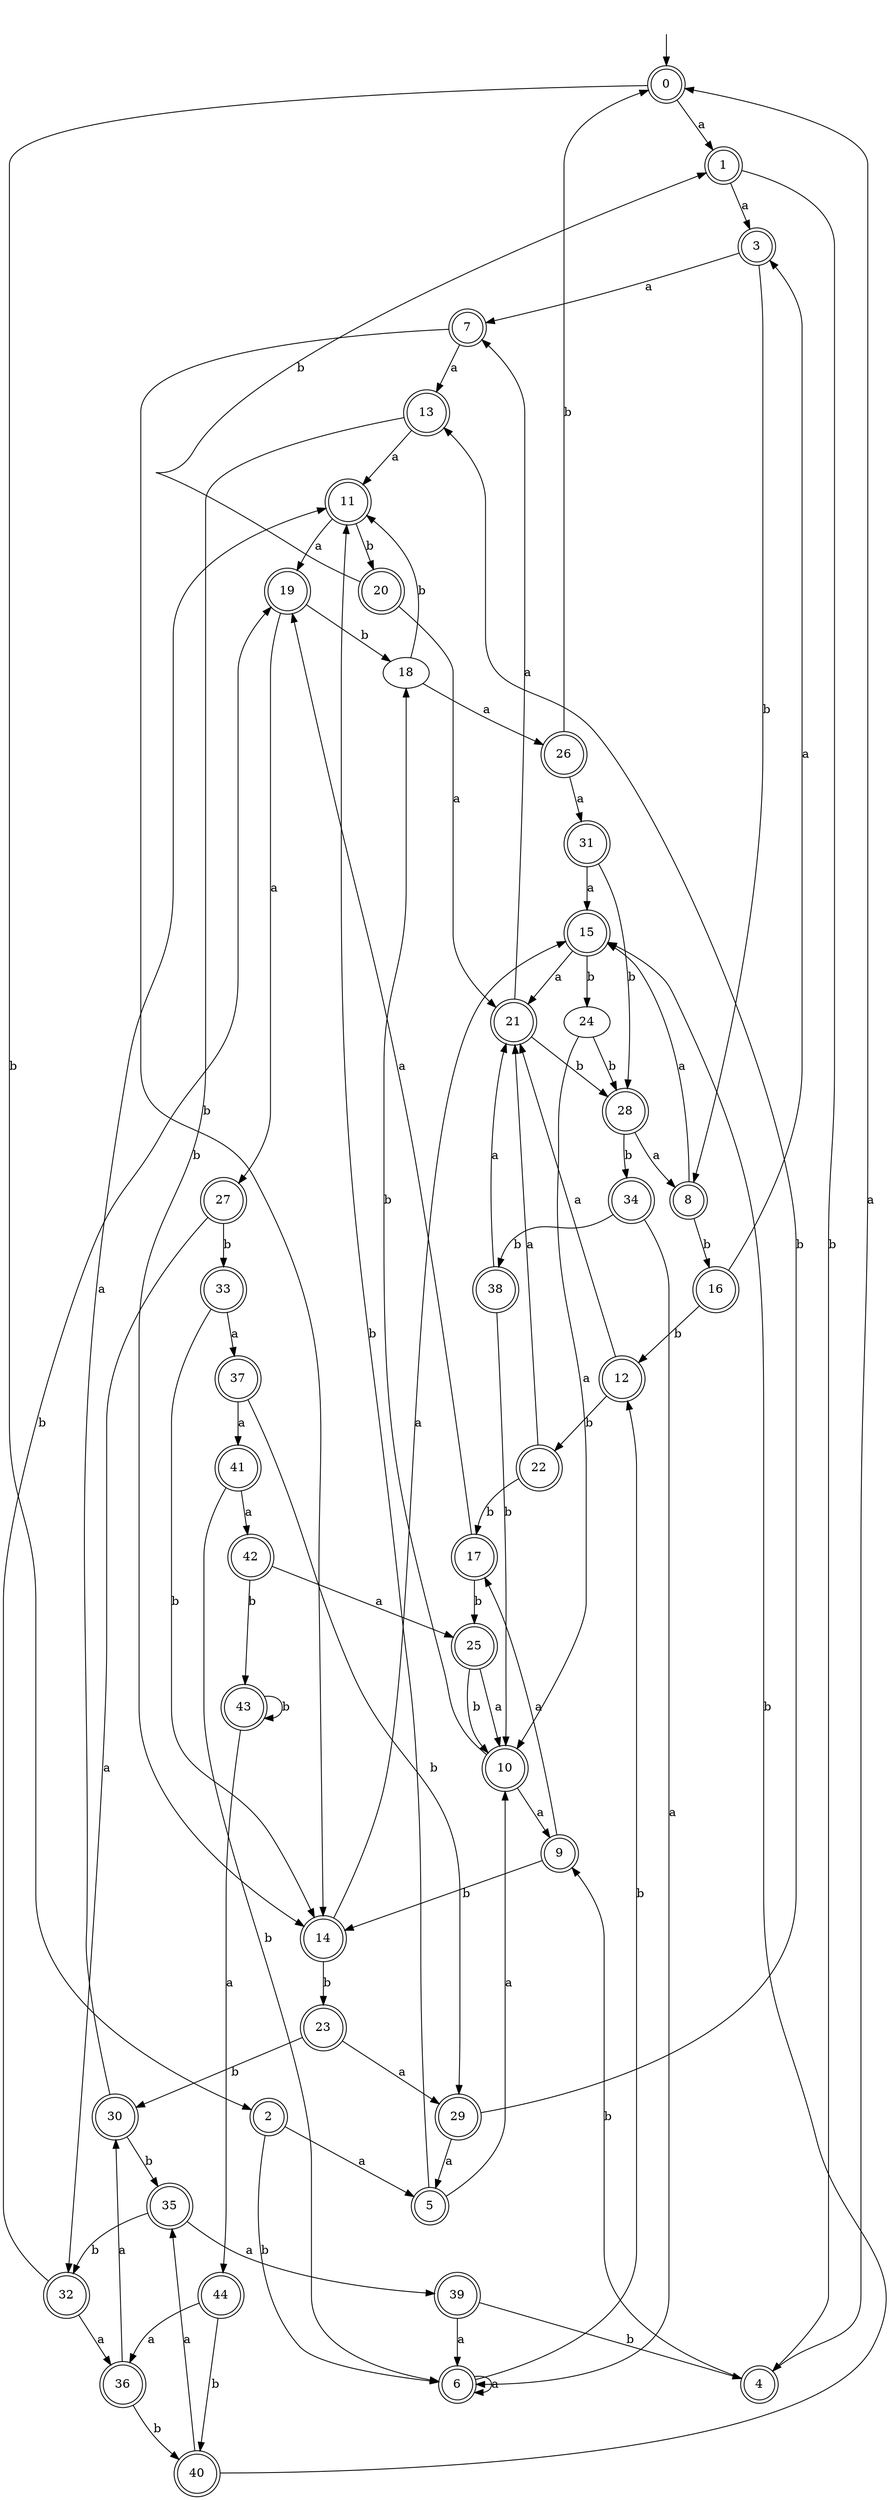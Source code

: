 digraph RandomDFA {
  __start0 [label="", shape=none];
  __start0 -> 0 [label=""];
  0 [shape=circle] [shape=doublecircle]
  0 -> 1 [label="a"]
  0 -> 2 [label="b"]
  1 [shape=doublecircle]
  1 -> 3 [label="a"]
  1 -> 4 [label="b"]
  2 [shape=doublecircle]
  2 -> 5 [label="a"]
  2 -> 6 [label="b"]
  3 [shape=doublecircle]
  3 -> 7 [label="a"]
  3 -> 8 [label="b"]
  4 [shape=doublecircle]
  4 -> 0 [label="a"]
  4 -> 9 [label="b"]
  5 [shape=doublecircle]
  5 -> 10 [label="a"]
  5 -> 11 [label="b"]
  6 [shape=doublecircle]
  6 -> 6 [label="a"]
  6 -> 12 [label="b"]
  7 [shape=doublecircle]
  7 -> 13 [label="a"]
  7 -> 14 [label="b"]
  8 [shape=doublecircle]
  8 -> 15 [label="a"]
  8 -> 16 [label="b"]
  9 [shape=doublecircle]
  9 -> 17 [label="a"]
  9 -> 14 [label="b"]
  10 [shape=doublecircle]
  10 -> 9 [label="a"]
  10 -> 18 [label="b"]
  11 [shape=doublecircle]
  11 -> 19 [label="a"]
  11 -> 20 [label="b"]
  12 [shape=doublecircle]
  12 -> 21 [label="a"]
  12 -> 22 [label="b"]
  13 [shape=doublecircle]
  13 -> 11 [label="a"]
  13 -> 14 [label="b"]
  14 [shape=doublecircle]
  14 -> 15 [label="a"]
  14 -> 23 [label="b"]
  15 [shape=doublecircle]
  15 -> 21 [label="a"]
  15 -> 24 [label="b"]
  16 [shape=doublecircle]
  16 -> 3 [label="a"]
  16 -> 12 [label="b"]
  17 [shape=doublecircle]
  17 -> 19 [label="a"]
  17 -> 25 [label="b"]
  18
  18 -> 26 [label="a"]
  18 -> 11 [label="b"]
  19 [shape=doublecircle]
  19 -> 27 [label="a"]
  19 -> 18 [label="b"]
  20 [shape=doublecircle]
  20 -> 21 [label="a"]
  20 -> 1 [label="b"]
  21 [shape=doublecircle]
  21 -> 7 [label="a"]
  21 -> 28 [label="b"]
  22 [shape=doublecircle]
  22 -> 21 [label="a"]
  22 -> 17 [label="b"]
  23 [shape=doublecircle]
  23 -> 29 [label="a"]
  23 -> 30 [label="b"]
  24
  24 -> 10 [label="a"]
  24 -> 28 [label="b"]
  25 [shape=doublecircle]
  25 -> 10 [label="a"]
  25 -> 10 [label="b"]
  26 [shape=doublecircle]
  26 -> 31 [label="a"]
  26 -> 0 [label="b"]
  27 [shape=doublecircle]
  27 -> 32 [label="a"]
  27 -> 33 [label="b"]
  28 [shape=doublecircle]
  28 -> 8 [label="a"]
  28 -> 34 [label="b"]
  29 [shape=doublecircle]
  29 -> 5 [label="a"]
  29 -> 13 [label="b"]
  30 [shape=doublecircle]
  30 -> 11 [label="a"]
  30 -> 35 [label="b"]
  31 [shape=doublecircle]
  31 -> 15 [label="a"]
  31 -> 28 [label="b"]
  32 [shape=doublecircle]
  32 -> 36 [label="a"]
  32 -> 19 [label="b"]
  33 [shape=doublecircle]
  33 -> 37 [label="a"]
  33 -> 14 [label="b"]
  34 [shape=doublecircle]
  34 -> 6 [label="a"]
  34 -> 38 [label="b"]
  35 [shape=doublecircle]
  35 -> 39 [label="a"]
  35 -> 32 [label="b"]
  36 [shape=doublecircle]
  36 -> 30 [label="a"]
  36 -> 40 [label="b"]
  37 [shape=doublecircle]
  37 -> 41 [label="a"]
  37 -> 29 [label="b"]
  38 [shape=doublecircle]
  38 -> 21 [label="a"]
  38 -> 10 [label="b"]
  39 [shape=doublecircle]
  39 -> 6 [label="a"]
  39 -> 4 [label="b"]
  40 [shape=doublecircle]
  40 -> 35 [label="a"]
  40 -> 15 [label="b"]
  41 [shape=doublecircle]
  41 -> 42 [label="a"]
  41 -> 6 [label="b"]
  42 [shape=doublecircle]
  42 -> 25 [label="a"]
  42 -> 43 [label="b"]
  43 [shape=doublecircle]
  43 -> 44 [label="a"]
  43 -> 43 [label="b"]
  44 [shape=doublecircle]
  44 -> 36 [label="a"]
  44 -> 40 [label="b"]
}
